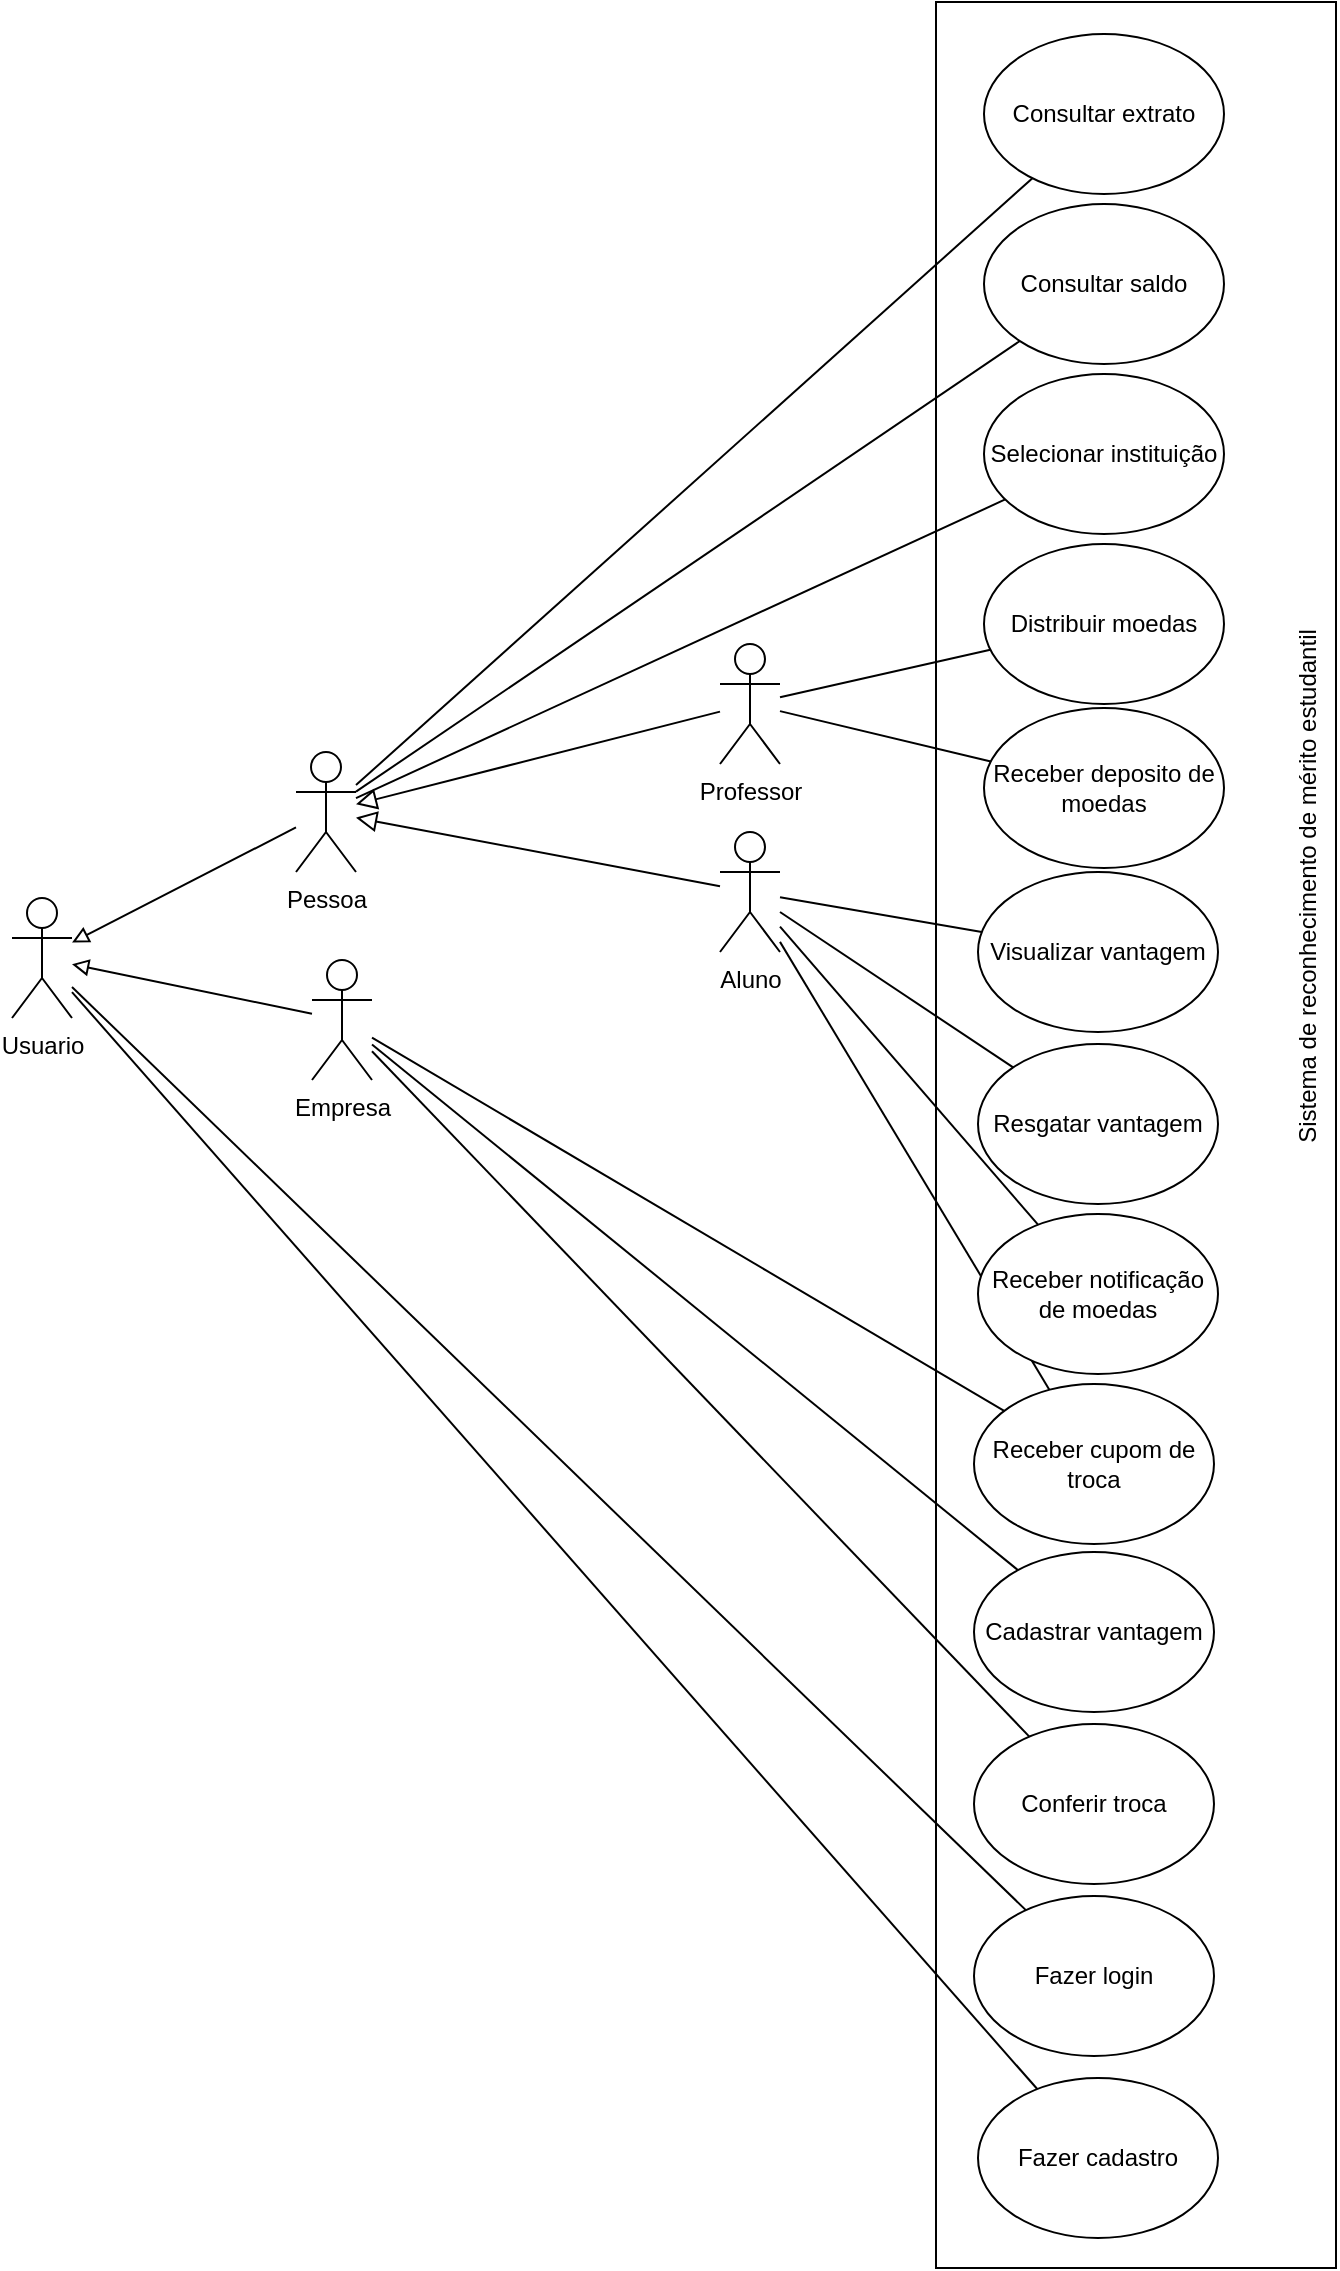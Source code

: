 <mxfile version="26.2.13">
  <diagram name="Página-1" id="puuZh4EdLjUnwxaKI_Gj">
    <mxGraphModel dx="2007" dy="1589" grid="0" gridSize="10" guides="1" tooltips="1" connect="1" arrows="1" fold="1" page="0" pageScale="1" pageWidth="2000" pageHeight="2000" math="0" shadow="0">
      <root>
        <mxCell id="0" />
        <mxCell id="1" parent="0" />
        <mxCell id="55Vrt-mXsHKYFI6cj5mB-34" value="" style="rounded=0;whiteSpace=wrap;html=1;rotation=-90;" parent="1" vertex="1">
          <mxGeometry x="-426.5" y="4.5" width="1133" height="200" as="geometry" />
        </mxCell>
        <mxCell id="_jAADGRznZQ2d4b5v9Fu-1" value="Pessoa" style="shape=umlActor;verticalLabelPosition=bottom;verticalAlign=top;html=1;outlineConnect=0;" parent="1" vertex="1">
          <mxGeometry x="-280" y="-87" width="30" height="60" as="geometry" />
        </mxCell>
        <mxCell id="_jAADGRznZQ2d4b5v9Fu-4" value="Fazer cadastro" style="ellipse;whiteSpace=wrap;html=1;" parent="1" vertex="1">
          <mxGeometry x="61" y="576" width="120" height="80" as="geometry" />
        </mxCell>
        <mxCell id="_jAADGRznZQ2d4b5v9Fu-5" value="" style="endArrow=none;html=1;rounded=0;fontSize=12;startSize=8;endSize=8;curved=1;" parent="1" source="_jAADGRznZQ2d4b5v9Fu-6" target="55Vrt-mXsHKYFI6cj5mB-1" edge="1">
          <mxGeometry width="50" height="50" relative="1" as="geometry">
            <mxPoint x="205" y="245" as="sourcePoint" />
            <mxPoint x="185" y="122" as="targetPoint" />
          </mxGeometry>
        </mxCell>
        <mxCell id="_jAADGRznZQ2d4b5v9Fu-6" value="Fazer login" style="ellipse;whiteSpace=wrap;html=1;" parent="1" vertex="1">
          <mxGeometry x="59" y="485" width="120" height="80" as="geometry" />
        </mxCell>
        <mxCell id="_jAADGRznZQ2d4b5v9Fu-7" value="" style="endArrow=none;html=1;rounded=0;fontSize=12;startSize=8;endSize=8;curved=1;" parent="1" source="_jAADGRznZQ2d4b5v9Fu-8" target="_jAADGRznZQ2d4b5v9Fu-1" edge="1">
          <mxGeometry width="50" height="50" relative="1" as="geometry">
            <mxPoint x="215" y="255" as="sourcePoint" />
            <mxPoint x="200" y="134" as="targetPoint" />
          </mxGeometry>
        </mxCell>
        <mxCell id="_jAADGRznZQ2d4b5v9Fu-8" value="Consultar extrato" style="ellipse;whiteSpace=wrap;html=1;" parent="1" vertex="1">
          <mxGeometry x="64" y="-446" width="120" height="80" as="geometry" />
        </mxCell>
        <mxCell id="_jAADGRznZQ2d4b5v9Fu-9" value="" style="endArrow=none;html=1;rounded=0;fontSize=12;startSize=8;endSize=8;curved=1;" parent="1" source="_jAADGRznZQ2d4b5v9Fu-10" target="_jAADGRznZQ2d4b5v9Fu-1" edge="1">
          <mxGeometry width="50" height="50" relative="1" as="geometry">
            <mxPoint x="366" y="255" as="sourcePoint" />
            <mxPoint x="335" y="92" as="targetPoint" />
          </mxGeometry>
        </mxCell>
        <mxCell id="_jAADGRznZQ2d4b5v9Fu-10" value="Consultar saldo" style="ellipse;whiteSpace=wrap;html=1;" parent="1" vertex="1">
          <mxGeometry x="64" y="-361" width="120" height="80" as="geometry" />
        </mxCell>
        <mxCell id="_jAADGRznZQ2d4b5v9Fu-17" style="edgeStyle=none;curved=1;rounded=0;orthogonalLoop=1;jettySize=auto;html=1;fontSize=12;startSize=8;endSize=8;endArrow=none;startFill=0;" parent="1" source="_jAADGRznZQ2d4b5v9Fu-11" target="_jAADGRznZQ2d4b5v9Fu-16" edge="1">
          <mxGeometry relative="1" as="geometry" />
        </mxCell>
        <mxCell id="_jAADGRznZQ2d4b5v9Fu-13" style="edgeStyle=none;curved=1;rounded=0;orthogonalLoop=1;jettySize=auto;html=1;fontSize=12;startSize=8;endSize=8;endArrow=block;endFill=0;" parent="1" source="_jAADGRznZQ2d4b5v9Fu-11" target="_jAADGRznZQ2d4b5v9Fu-1" edge="1">
          <mxGeometry relative="1" as="geometry">
            <mxPoint x="296" y="31" as="targetPoint" />
          </mxGeometry>
        </mxCell>
        <mxCell id="_jAADGRznZQ2d4b5v9Fu-15" style="edgeStyle=none;curved=1;rounded=0;orthogonalLoop=1;jettySize=auto;html=1;fontSize=12;startSize=8;endSize=8;endArrow=block;endFill=0;" parent="1" source="_jAADGRznZQ2d4b5v9Fu-14" target="_jAADGRznZQ2d4b5v9Fu-1" edge="1">
          <mxGeometry relative="1" as="geometry" />
        </mxCell>
        <mxCell id="_jAADGRznZQ2d4b5v9Fu-14" value="Aluno" style="shape=umlActor;verticalLabelPosition=bottom;verticalAlign=top;html=1;outlineConnect=0;" parent="1" vertex="1">
          <mxGeometry x="-68" y="-47" width="30" height="60" as="geometry" />
        </mxCell>
        <mxCell id="_jAADGRznZQ2d4b5v9Fu-16" value="Distribuir moedas" style="ellipse;whiteSpace=wrap;html=1;" parent="1" vertex="1">
          <mxGeometry x="64" y="-191" width="120" height="80" as="geometry" />
        </mxCell>
        <mxCell id="55Vrt-mXsHKYFI6cj5mB-1" value="Usuario" style="shape=umlActor;verticalLabelPosition=bottom;verticalAlign=top;html=1;outlineConnect=0;" parent="1" vertex="1">
          <mxGeometry x="-422" y="-14" width="30" height="60" as="geometry" />
        </mxCell>
        <mxCell id="55Vrt-mXsHKYFI6cj5mB-4" value="" style="endArrow=block;html=1;rounded=0;endFill=0;" parent="1" source="_jAADGRznZQ2d4b5v9Fu-1" target="55Vrt-mXsHKYFI6cj5mB-1" edge="1">
          <mxGeometry width="50" height="50" relative="1" as="geometry">
            <mxPoint x="-13" y="170" as="sourcePoint" />
            <mxPoint x="37" y="120" as="targetPoint" />
          </mxGeometry>
        </mxCell>
        <mxCell id="55Vrt-mXsHKYFI6cj5mB-5" value="Empresa" style="shape=umlActor;verticalLabelPosition=bottom;verticalAlign=top;html=1;outlineConnect=0;" parent="1" vertex="1">
          <mxGeometry x="-272" y="17" width="30" height="60" as="geometry" />
        </mxCell>
        <mxCell id="55Vrt-mXsHKYFI6cj5mB-6" value="" style="endArrow=block;html=1;rounded=0;endFill=0;" parent="1" source="55Vrt-mXsHKYFI6cj5mB-5" target="55Vrt-mXsHKYFI6cj5mB-1" edge="1">
          <mxGeometry width="50" height="50" relative="1" as="geometry">
            <mxPoint x="109" y="146" as="sourcePoint" />
            <mxPoint x="159" y="96" as="targetPoint" />
          </mxGeometry>
        </mxCell>
        <mxCell id="55Vrt-mXsHKYFI6cj5mB-7" value="" style="endArrow=none;html=1;rounded=0;fontSize=12;startSize=8;endSize=8;curved=1;" parent="1" source="_jAADGRznZQ2d4b5v9Fu-4" target="55Vrt-mXsHKYFI6cj5mB-1" edge="1">
          <mxGeometry width="50" height="50" relative="1" as="geometry">
            <mxPoint x="12" y="-12" as="sourcePoint" />
            <mxPoint x="-392" y="15" as="targetPoint" />
          </mxGeometry>
        </mxCell>
        <mxCell id="_jAADGRznZQ2d4b5v9Fu-11" value="Professor" style="shape=umlActor;verticalLabelPosition=bottom;verticalAlign=top;html=1;outlineConnect=0;" parent="1" vertex="1">
          <mxGeometry x="-68" y="-141" width="30" height="60" as="geometry" />
        </mxCell>
        <mxCell id="55Vrt-mXsHKYFI6cj5mB-8" value="Receber cupom de troca" style="ellipse;whiteSpace=wrap;html=1;" parent="1" vertex="1">
          <mxGeometry x="59" y="229" width="120" height="80" as="geometry" />
        </mxCell>
        <mxCell id="55Vrt-mXsHKYFI6cj5mB-10" value="" style="endArrow=none;html=1;rounded=0;" parent="1" source="_jAADGRznZQ2d4b5v9Fu-14" target="55Vrt-mXsHKYFI6cj5mB-8" edge="1">
          <mxGeometry width="50" height="50" relative="1" as="geometry">
            <mxPoint x="6" y="-94" as="sourcePoint" />
            <mxPoint x="56" y="-144" as="targetPoint" />
          </mxGeometry>
        </mxCell>
        <mxCell id="55Vrt-mXsHKYFI6cj5mB-11" value="Resgatar vantagem" style="ellipse;whiteSpace=wrap;html=1;" parent="1" vertex="1">
          <mxGeometry x="61" y="59" width="120" height="80" as="geometry" />
        </mxCell>
        <mxCell id="55Vrt-mXsHKYFI6cj5mB-12" value="" style="endArrow=none;html=1;rounded=0;" parent="1" source="_jAADGRznZQ2d4b5v9Fu-14" target="55Vrt-mXsHKYFI6cj5mB-11" edge="1">
          <mxGeometry width="50" height="50" relative="1" as="geometry">
            <mxPoint x="6" y="-94" as="sourcePoint" />
            <mxPoint x="56" y="-144" as="targetPoint" />
          </mxGeometry>
        </mxCell>
        <mxCell id="55Vrt-mXsHKYFI6cj5mB-13" value="Receber notificação de moedas" style="ellipse;whiteSpace=wrap;html=1;" parent="1" vertex="1">
          <mxGeometry x="61" y="144" width="120" height="80" as="geometry" />
        </mxCell>
        <mxCell id="55Vrt-mXsHKYFI6cj5mB-14" value="" style="endArrow=none;html=1;rounded=0;" parent="1" source="_jAADGRznZQ2d4b5v9Fu-14" target="55Vrt-mXsHKYFI6cj5mB-13" edge="1">
          <mxGeometry width="50" height="50" relative="1" as="geometry">
            <mxPoint x="-22" y="-123" as="sourcePoint" />
            <mxPoint x="71" y="-179" as="targetPoint" />
          </mxGeometry>
        </mxCell>
        <mxCell id="55Vrt-mXsHKYFI6cj5mB-16" value="Cadastrar vantagem" style="ellipse;whiteSpace=wrap;html=1;" parent="1" vertex="1">
          <mxGeometry x="59" y="313" width="120" height="80" as="geometry" />
        </mxCell>
        <mxCell id="55Vrt-mXsHKYFI6cj5mB-17" value="Visualizar vantagem" style="ellipse;whiteSpace=wrap;html=1;" parent="1" vertex="1">
          <mxGeometry x="61" y="-27" width="120" height="80" as="geometry" />
        </mxCell>
        <mxCell id="55Vrt-mXsHKYFI6cj5mB-18" value="" style="endArrow=none;html=1;rounded=0;" parent="1" source="_jAADGRznZQ2d4b5v9Fu-14" target="55Vrt-mXsHKYFI6cj5mB-17" edge="1">
          <mxGeometry width="50" height="50" relative="1" as="geometry">
            <mxPoint x="-22" y="-122" as="sourcePoint" />
            <mxPoint x="85" y="-180" as="targetPoint" />
          </mxGeometry>
        </mxCell>
        <mxCell id="55Vrt-mXsHKYFI6cj5mB-19" value="" style="endArrow=none;html=1;rounded=0;" parent="1" source="55Vrt-mXsHKYFI6cj5mB-5" target="55Vrt-mXsHKYFI6cj5mB-16" edge="1">
          <mxGeometry width="50" height="50" relative="1" as="geometry">
            <mxPoint x="-84" y="235" as="sourcePoint" />
            <mxPoint x="-34" y="185" as="targetPoint" />
          </mxGeometry>
        </mxCell>
        <mxCell id="55Vrt-mXsHKYFI6cj5mB-24" value="Conferir troca" style="ellipse;whiteSpace=wrap;html=1;" parent="1" vertex="1">
          <mxGeometry x="59" y="399" width="120" height="80" as="geometry" />
        </mxCell>
        <mxCell id="55Vrt-mXsHKYFI6cj5mB-25" value="" style="endArrow=none;html=1;rounded=0;" parent="1" source="55Vrt-mXsHKYFI6cj5mB-5" target="55Vrt-mXsHKYFI6cj5mB-24" edge="1">
          <mxGeometry width="50" height="50" relative="1" as="geometry">
            <mxPoint x="-82" y="342" as="sourcePoint" />
            <mxPoint x="-32" y="292" as="targetPoint" />
          </mxGeometry>
        </mxCell>
        <mxCell id="55Vrt-mXsHKYFI6cj5mB-26" value="Selecionar instituição" style="ellipse;whiteSpace=wrap;html=1;" parent="1" vertex="1">
          <mxGeometry x="64" y="-276" width="120" height="80" as="geometry" />
        </mxCell>
        <mxCell id="55Vrt-mXsHKYFI6cj5mB-27" value="" style="endArrow=none;html=1;rounded=0;" parent="1" source="_jAADGRznZQ2d4b5v9Fu-1" target="55Vrt-mXsHKYFI6cj5mB-26" edge="1">
          <mxGeometry width="50" height="50" relative="1" as="geometry">
            <mxPoint x="-82" y="-95" as="sourcePoint" />
            <mxPoint x="-32" y="-145" as="targetPoint" />
          </mxGeometry>
        </mxCell>
        <mxCell id="55Vrt-mXsHKYFI6cj5mB-31" value="" style="endArrow=none;html=1;rounded=0;" parent="1" source="55Vrt-mXsHKYFI6cj5mB-5" target="55Vrt-mXsHKYFI6cj5mB-8" edge="1">
          <mxGeometry width="50" height="50" relative="1" as="geometry">
            <mxPoint x="39" y="108" as="sourcePoint" />
            <mxPoint x="89" y="58" as="targetPoint" />
          </mxGeometry>
        </mxCell>
        <mxCell id="55Vrt-mXsHKYFI6cj5mB-35" value="Sistema de reconhecimento de mérito estudantil" style="text;html=1;align=center;verticalAlign=middle;whiteSpace=wrap;rounded=0;rotation=-90;" parent="1" vertex="1">
          <mxGeometry x="83" y="-35" width="286" height="30" as="geometry" />
        </mxCell>
        <mxCell id="hIesImxTOCb98lZZt1HC-2" style="rounded=0;orthogonalLoop=1;jettySize=auto;html=1;endArrow=none;startFill=0;" edge="1" parent="1" source="hIesImxTOCb98lZZt1HC-1" target="_jAADGRznZQ2d4b5v9Fu-11">
          <mxGeometry relative="1" as="geometry" />
        </mxCell>
        <mxCell id="hIesImxTOCb98lZZt1HC-1" value="Receber deposito de moedas" style="ellipse;whiteSpace=wrap;html=1;" vertex="1" parent="1">
          <mxGeometry x="64" y="-109" width="120" height="80" as="geometry" />
        </mxCell>
      </root>
    </mxGraphModel>
  </diagram>
</mxfile>
